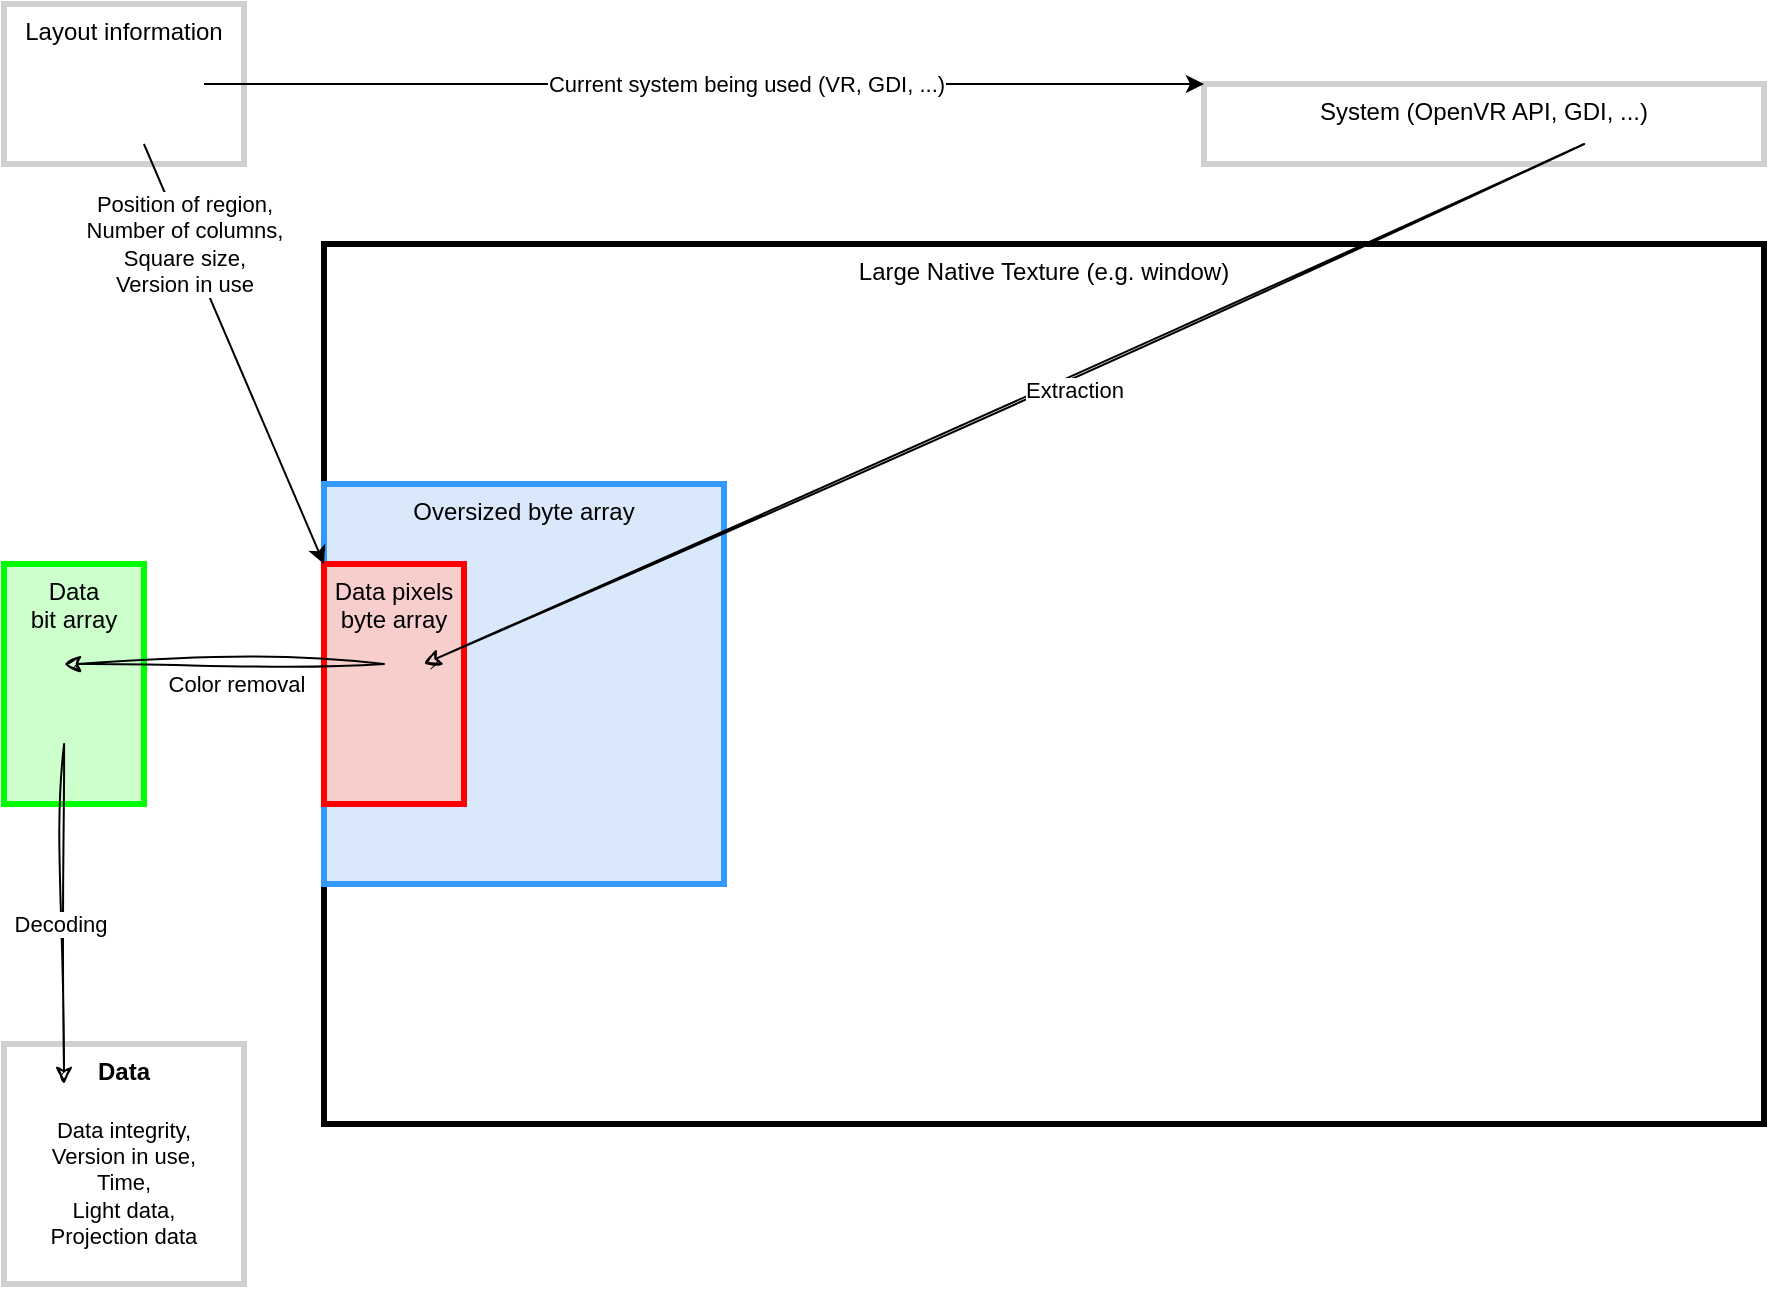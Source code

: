 <mxfile version="28.0.6">
  <diagram name="Page-1" id="_O7x02yfuFzLC3gzs4My">
    <mxGraphModel dx="1563" dy="1391" grid="1" gridSize="10" guides="1" tooltips="1" connect="1" arrows="1" fold="1" page="0" pageScale="1" pageWidth="827" pageHeight="1169" math="0" shadow="0">
      <root>
        <mxCell id="0" />
        <mxCell id="1" parent="0" />
        <mxCell id="dc7SDPxQxraWpXHqd0R4-1" value="Large Native Texture (e.g. window)" style="rounded=0;whiteSpace=wrap;html=1;strokeWidth=3;align=center;verticalAlign=top;" vertex="1" parent="1">
          <mxGeometry x="-40" y="120" width="720" height="440" as="geometry" />
        </mxCell>
        <mxCell id="dc7SDPxQxraWpXHqd0R4-2" value="Oversized byte array" style="rounded=0;whiteSpace=wrap;html=1;strokeWidth=3;align=center;verticalAlign=top;fillColor=#dae8fc;strokeColor=#3399FF;" vertex="1" parent="1">
          <mxGeometry x="-40" y="240" width="200" height="200" as="geometry" />
        </mxCell>
        <mxCell id="dc7SDPxQxraWpXHqd0R4-4" value="Data pixels&lt;br&gt;&lt;div&gt;byte array&lt;/div&gt;" style="rounded=0;whiteSpace=wrap;html=1;strokeWidth=3;align=center;verticalAlign=top;fillColor=#f8cecc;strokeColor=#FF0000;" vertex="1" parent="1">
          <mxGeometry x="-40" y="280" width="70" height="120" as="geometry" />
        </mxCell>
        <mxCell id="dc7SDPxQxraWpXHqd0R4-9" value="System (OpenVR API, GDI, ...)" style="rounded=0;whiteSpace=wrap;html=1;strokeWidth=3;align=center;verticalAlign=top;strokeColor=#D0D0D0;" vertex="1" parent="1">
          <mxGeometry x="400" y="40" width="280" height="40" as="geometry" />
        </mxCell>
        <mxCell id="dc7SDPxQxraWpXHqd0R4-12" value="Data bit&amp;nbsp;&lt;span style=&quot;background-color: transparent; color: light-dark(rgb(0, 0, 0), rgb(255, 255, 255));&quot;&gt;array&lt;/span&gt;" style="rounded=0;whiteSpace=wrap;html=1;strokeWidth=3;align=center;verticalAlign=top;fillColor=#CCFFCC;strokeColor=#00FF00;" vertex="1" parent="1">
          <mxGeometry x="-200" y="280" width="70" height="120" as="geometry" />
        </mxCell>
        <mxCell id="dc7SDPxQxraWpXHqd0R4-13" value="" style="endArrow=classic;html=1;rounded=0;exitX=0.542;exitY=0.091;exitDx=0;exitDy=0;exitPerimeter=0;entryX=0.429;entryY=0.417;entryDx=0;entryDy=0;entryPerimeter=0;sketch=1;curveFitting=1;jiggle=2;" edge="1" parent="1" target="dc7SDPxQxraWpXHqd0R4-12">
          <mxGeometry width="50" height="50" relative="1" as="geometry">
            <mxPoint x="-10" y="330" as="sourcePoint" />
            <mxPoint x="-240" y="450" as="targetPoint" />
          </mxGeometry>
        </mxCell>
        <mxCell id="dc7SDPxQxraWpXHqd0R4-14" value="Color removal" style="edgeLabel;html=1;align=center;verticalAlign=middle;resizable=0;points=[];" vertex="1" connectable="0" parent="dc7SDPxQxraWpXHqd0R4-13">
          <mxGeometry x="-0.118" y="4" relative="1" as="geometry">
            <mxPoint x="-4" y="6" as="offset" />
          </mxGeometry>
        </mxCell>
        <mxCell id="dc7SDPxQxraWpXHqd0R4-15" value="Layout information" style="rounded=0;whiteSpace=wrap;html=1;strokeWidth=3;align=center;verticalAlign=top;strokeColor=#D0D0D0;" vertex="1" parent="1">
          <mxGeometry x="-200" width="120" height="80" as="geometry" />
        </mxCell>
        <mxCell id="dc7SDPxQxraWpXHqd0R4-16" value="" style="endArrow=classic;html=1;rounded=0;exitX=0.583;exitY=0.875;exitDx=0;exitDy=0;exitPerimeter=0;entryX=0;entryY=0;entryDx=0;entryDy=0;" edge="1" parent="1" source="dc7SDPxQxraWpXHqd0R4-15" target="dc7SDPxQxraWpXHqd0R4-4">
          <mxGeometry width="50" height="50" relative="1" as="geometry">
            <mxPoint x="-180" y="160" as="sourcePoint" />
            <mxPoint x="-130" y="110" as="targetPoint" />
          </mxGeometry>
        </mxCell>
        <mxCell id="dc7SDPxQxraWpXHqd0R4-17" value="Position of region,&lt;div&gt;Number of columns,&lt;/div&gt;&lt;div&gt;Square size,&lt;/div&gt;&lt;div&gt;Version in use&lt;/div&gt;" style="edgeLabel;html=1;align=center;verticalAlign=middle;resizable=0;points=[];" vertex="1" connectable="0" parent="dc7SDPxQxraWpXHqd0R4-16">
          <mxGeometry x="-0.29" y="1" relative="1" as="geometry">
            <mxPoint x="-13" y="-24" as="offset" />
          </mxGeometry>
        </mxCell>
        <mxCell id="dc7SDPxQxraWpXHqd0R4-18" value="" style="endArrow=classic;html=1;rounded=0;exitX=0.917;exitY=0.5;exitDx=0;exitDy=0;exitPerimeter=0;entryX=0;entryY=0;entryDx=0;entryDy=0;" edge="1" parent="1" target="dc7SDPxQxraWpXHqd0R4-9">
          <mxGeometry width="50" height="50" relative="1" as="geometry">
            <mxPoint x="-100.0" y="40" as="sourcePoint" />
            <mxPoint x="69.96" as="targetPoint" />
          </mxGeometry>
        </mxCell>
        <mxCell id="dc7SDPxQxraWpXHqd0R4-19" value="Current system being used (VR, GDI, ...)" style="edgeLabel;html=1;align=center;verticalAlign=middle;resizable=0;points=[];" vertex="1" connectable="0" parent="dc7SDPxQxraWpXHqd0R4-18">
          <mxGeometry x="-0.522" y="-2" relative="1" as="geometry">
            <mxPoint x="151" y="-2" as="offset" />
          </mxGeometry>
        </mxCell>
        <mxCell id="dc7SDPxQxraWpXHqd0R4-20" value="&lt;b&gt;Data&lt;/b&gt;&lt;div&gt;&lt;b&gt;&lt;br&gt;&lt;/b&gt;&lt;div&gt;&lt;span style=&quot;font-size: 11px; text-wrap-mode: nowrap; background-color: rgb(255, 255, 255);&quot;&gt;Data integrity,&lt;/span&gt;&lt;div style=&quot;font-size: 11px; text-wrap-mode: nowrap;&quot;&gt;Version in use,&lt;/div&gt;&lt;div style=&quot;font-size: 11px; text-wrap-mode: nowrap;&quot;&gt;Time,&lt;/div&gt;&lt;div style=&quot;font-size: 11px; text-wrap-mode: nowrap;&quot;&gt;Light data,&lt;/div&gt;&lt;div style=&quot;font-size: 11px; text-wrap-mode: nowrap;&quot;&gt;Projection data&lt;/div&gt;&lt;/div&gt;&lt;/div&gt;" style="rounded=0;whiteSpace=wrap;html=1;strokeWidth=3;align=center;verticalAlign=top;strokeColor=#D0D0D0;" vertex="1" parent="1">
          <mxGeometry x="-200" y="520" width="120" height="120" as="geometry" />
        </mxCell>
        <mxCell id="dc7SDPxQxraWpXHqd0R4-21" value="" style="endArrow=classic;html=1;rounded=0;exitX=0.429;exitY=0.75;exitDx=0;exitDy=0;exitPerimeter=0;sketch=1;curveFitting=1;jiggle=2;entryX=0.25;entryY=0.167;entryDx=0;entryDy=0;entryPerimeter=0;" edge="1" parent="1" source="dc7SDPxQxraWpXHqd0R4-12" target="dc7SDPxQxraWpXHqd0R4-20">
          <mxGeometry width="50" height="50" relative="1" as="geometry">
            <mxPoint x="-160" y="520" as="sourcePoint" />
            <mxPoint x="-170" y="530" as="targetPoint" />
          </mxGeometry>
        </mxCell>
        <mxCell id="dc7SDPxQxraWpXHqd0R4-22" value="Decoding" style="edgeLabel;html=1;align=center;verticalAlign=middle;resizable=0;points=[];" vertex="1" connectable="0" parent="dc7SDPxQxraWpXHqd0R4-21">
          <mxGeometry x="-0.317" y="-2" relative="1" as="geometry">
            <mxPoint y="32" as="offset" />
          </mxGeometry>
        </mxCell>
        <mxCell id="dc7SDPxQxraWpXHqd0R4-6" value="" style="endArrow=classic;html=1;rounded=0;exitX=0.679;exitY=0.75;exitDx=0;exitDy=0;exitPerimeter=0;entryX=0.714;entryY=0.417;entryDx=0;entryDy=0;entryPerimeter=0;sketch=1;curveFitting=1;jiggle=2;" edge="1" parent="1" source="dc7SDPxQxraWpXHqd0R4-9" target="dc7SDPxQxraWpXHqd0R4-4">
          <mxGeometry width="50" height="50" relative="1" as="geometry">
            <mxPoint x="70" y="100" as="sourcePoint" />
            <mxPoint x="120" y="50" as="targetPoint" />
          </mxGeometry>
        </mxCell>
        <mxCell id="dc7SDPxQxraWpXHqd0R4-7" value="Extraction" style="edgeLabel;html=1;align=center;verticalAlign=middle;resizable=0;points=[];" vertex="1" connectable="0" parent="dc7SDPxQxraWpXHqd0R4-6">
          <mxGeometry x="-0.118" y="4" relative="1" as="geometry">
            <mxPoint x="-1" y="4" as="offset" />
          </mxGeometry>
        </mxCell>
      </root>
    </mxGraphModel>
  </diagram>
</mxfile>
